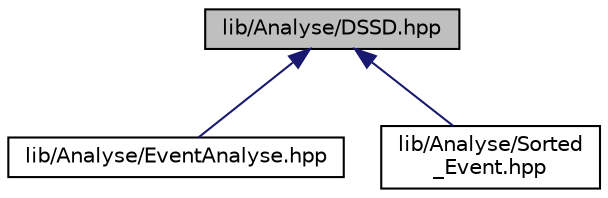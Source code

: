digraph "lib/Analyse/DSSD.hpp"
{
 // LATEX_PDF_SIZE
  edge [fontname="Helvetica",fontsize="10",labelfontname="Helvetica",labelfontsize="10"];
  node [fontname="Helvetica",fontsize="10",shape=record];
  Node1 [label="lib/Analyse/DSSD.hpp",height=0.2,width=0.4,color="black", fillcolor="grey75", style="filled", fontcolor="black",tooltip=" "];
  Node1 -> Node2 [dir="back",color="midnightblue",fontsize="10",style="solid",fontname="Helvetica"];
  Node2 [label="lib/Analyse/EventAnalyse.hpp",height=0.2,width=0.4,color="black", fillcolor="white", style="filled",URL="$_event_analyse_8hpp.html",tooltip=" "];
  Node1 -> Node3 [dir="back",color="midnightblue",fontsize="10",style="solid",fontname="Helvetica"];
  Node3 [label="lib/Analyse/Sorted\l_Event.hpp",height=0.2,width=0.4,color="black", fillcolor="white", style="filled",URL="$_sorted___event_8hpp.html",tooltip=" "];
}

